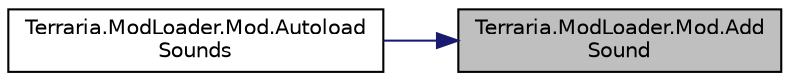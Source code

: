 digraph "Terraria.ModLoader.Mod.AddSound"
{
 // LATEX_PDF_SIZE
  edge [fontname="Helvetica",fontsize="10",labelfontname="Helvetica",labelfontsize="10"];
  node [fontname="Helvetica",fontsize="10",shape=record];
  rankdir="RL";
  Node1 [label="Terraria.ModLoader.Mod.Add\lSound",height=0.2,width=0.4,color="black", fillcolor="grey75", style="filled", fontcolor="black",tooltip="Adds the given sound file to the game as the given type of sound and with the given custom sound play..."];
  Node1 -> Node2 [dir="back",color="midnightblue",fontsize="10",style="solid",fontname="Helvetica"];
  Node2 [label="Terraria.ModLoader.Mod.Autoload\lSounds",height=0.2,width=0.4,color="black", fillcolor="white", style="filled",URL="$class_terraria_1_1_mod_loader_1_1_mod.html#adc8ad4c378bdaf1d766229828502598d",tooltip=" "];
}
